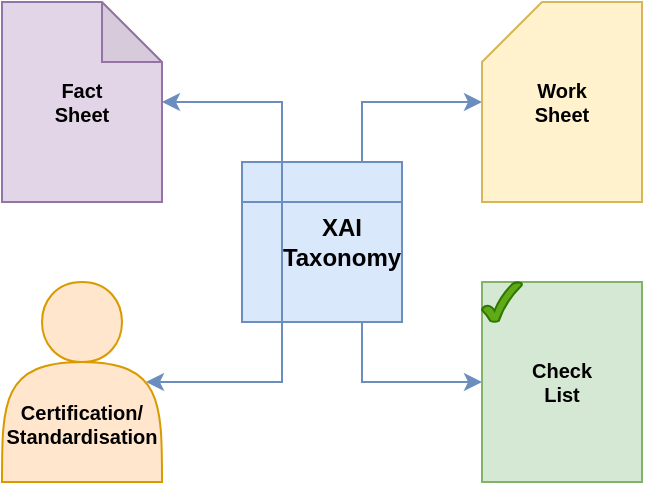 <mxfile version="14.6.13" type="device"><diagram id="iMD5Iyz3tmhcoK2tCS3d" name="Page-1"><mxGraphModel dx="1106" dy="860" grid="1" gridSize="10" guides="1" tooltips="1" connect="1" arrows="1" fold="1" page="1" pageScale="1" pageWidth="2339" pageHeight="3300" math="0" shadow="0"><root><mxCell id="0"/><mxCell id="1" parent="0"/><mxCell id="sV2IZ_LJvna1m0jMGQo2-9" style="edgeStyle=orthogonalEdgeStyle;rounded=0;orthogonalLoop=1;jettySize=auto;html=1;exitX=0.75;exitY=1;exitDx=0;exitDy=0;entryX=0;entryY=0.5;entryDx=0;entryDy=0;fontSize=10;fillColor=#dae8fc;strokeColor=#6c8ebf;" parent="1" source="sV2IZ_LJvna1m0jMGQo2-1" target="sV2IZ_LJvna1m0jMGQo2-8" edge="1"><mxGeometry relative="1" as="geometry"/></mxCell><mxCell id="sV2IZ_LJvna1m0jMGQo2-8" value="&lt;b style=&quot;font-size: 10px;&quot;&gt;Check&lt;br style=&quot;font-size: 10px;&quot;&gt;List&lt;/b&gt;" style="rounded=0;whiteSpace=wrap;html=1;fontSize=10;fillColor=#d5e8d4;strokeColor=#82b366;" parent="1" vertex="1"><mxGeometry x="520" y="460" width="80" height="100" as="geometry"/></mxCell><mxCell id="sV2IZ_LJvna1m0jMGQo2-1" value="&lt;b style=&quot;font-size: 12px;&quot;&gt;XAI&lt;br style=&quot;font-size: 12px;&quot;&gt;Taxonomy&lt;/b&gt;" style="shape=internalStorage;whiteSpace=wrap;html=1;backgroundOutline=1;align=center;spacingLeft=20;fontSize=12;fillColor=#dae8fc;strokeColor=#6c8ebf;" parent="1" vertex="1"><mxGeometry x="400" y="400" width="80" height="80" as="geometry"/></mxCell><mxCell id="sV2IZ_LJvna1m0jMGQo2-11" style="edgeStyle=orthogonalEdgeStyle;rounded=0;orthogonalLoop=1;jettySize=auto;html=1;fontSize=10;fillColor=#dae8fc;strokeColor=#6c8ebf;exitX=0.25;exitY=0;exitDx=0;exitDy=0;" parent="1" source="sV2IZ_LJvna1m0jMGQo2-1" target="sV2IZ_LJvna1m0jMGQo2-2" edge="1"><mxGeometry relative="1" as="geometry"/></mxCell><mxCell id="sV2IZ_LJvna1m0jMGQo2-2" value="&lt;b style=&quot;font-size: 10px&quot;&gt;Fact&lt;br style=&quot;font-size: 10px&quot;&gt;Sheet&lt;/b&gt;" style="shape=note;whiteSpace=wrap;html=1;backgroundOutline=1;darkOpacity=0.05;fontSize=10;fillColor=#e1d5e7;strokeColor=#9673a6;" parent="1" vertex="1"><mxGeometry x="280" y="320" width="80" height="100" as="geometry"/></mxCell><mxCell id="sV2IZ_LJvna1m0jMGQo2-12" style="edgeStyle=orthogonalEdgeStyle;rounded=0;orthogonalLoop=1;jettySize=auto;html=1;fontSize=10;exitX=0.75;exitY=0;exitDx=0;exitDy=0;fillColor=#dae8fc;strokeColor=#6c8ebf;" parent="1" source="sV2IZ_LJvna1m0jMGQo2-1" target="sV2IZ_LJvna1m0jMGQo2-3" edge="1"><mxGeometry relative="1" as="geometry"/></mxCell><mxCell id="sV2IZ_LJvna1m0jMGQo2-3" value="&lt;b style=&quot;font-size: 10px&quot;&gt;Work&lt;br style=&quot;font-size: 10px&quot;&gt;Sheet&lt;/b&gt;" style="shape=card;whiteSpace=wrap;html=1;fontSize=10;fillColor=#fff2cc;strokeColor=#d6b656;" parent="1" vertex="1"><mxGeometry x="520" y="320" width="80" height="100" as="geometry"/></mxCell><mxCell id="sV2IZ_LJvna1m0jMGQo2-10" style="edgeStyle=orthogonalEdgeStyle;rounded=0;orthogonalLoop=1;jettySize=auto;html=1;exitX=0.25;exitY=1;exitDx=0;exitDy=0;entryX=0.9;entryY=0.5;entryDx=0;entryDy=0;fontSize=10;entryPerimeter=0;fillColor=#dae8fc;strokeColor=#6c8ebf;" parent="1" source="sV2IZ_LJvna1m0jMGQo2-1" target="sV2IZ_LJvna1m0jMGQo2-5" edge="1"><mxGeometry relative="1" as="geometry"/></mxCell><mxCell id="sV2IZ_LJvna1m0jMGQo2-5" value="&lt;b style=&quot;font-size: 10px;&quot;&gt;Certification/&lt;br style=&quot;font-size: 10px;&quot;&gt;Standardisation&lt;/b&gt;" style="shape=actor;whiteSpace=wrap;html=1;spacingTop=42;fontSize=10;fillColor=#ffe6cc;strokeColor=#d79b00;" parent="1" vertex="1"><mxGeometry x="280" y="460" width="80" height="100" as="geometry"/></mxCell><mxCell id="sV2IZ_LJvna1m0jMGQo2-6" value="" style="verticalLabelPosition=bottom;verticalAlign=top;html=1;shape=mxgraph.basic.tick;fontSize=11;fillColor=#60a917;strokeColor=#2D7600;fontColor=#ffffff;" parent="1" vertex="1"><mxGeometry x="520" y="460" width="20" height="20" as="geometry"/></mxCell></root></mxGraphModel></diagram></mxfile>